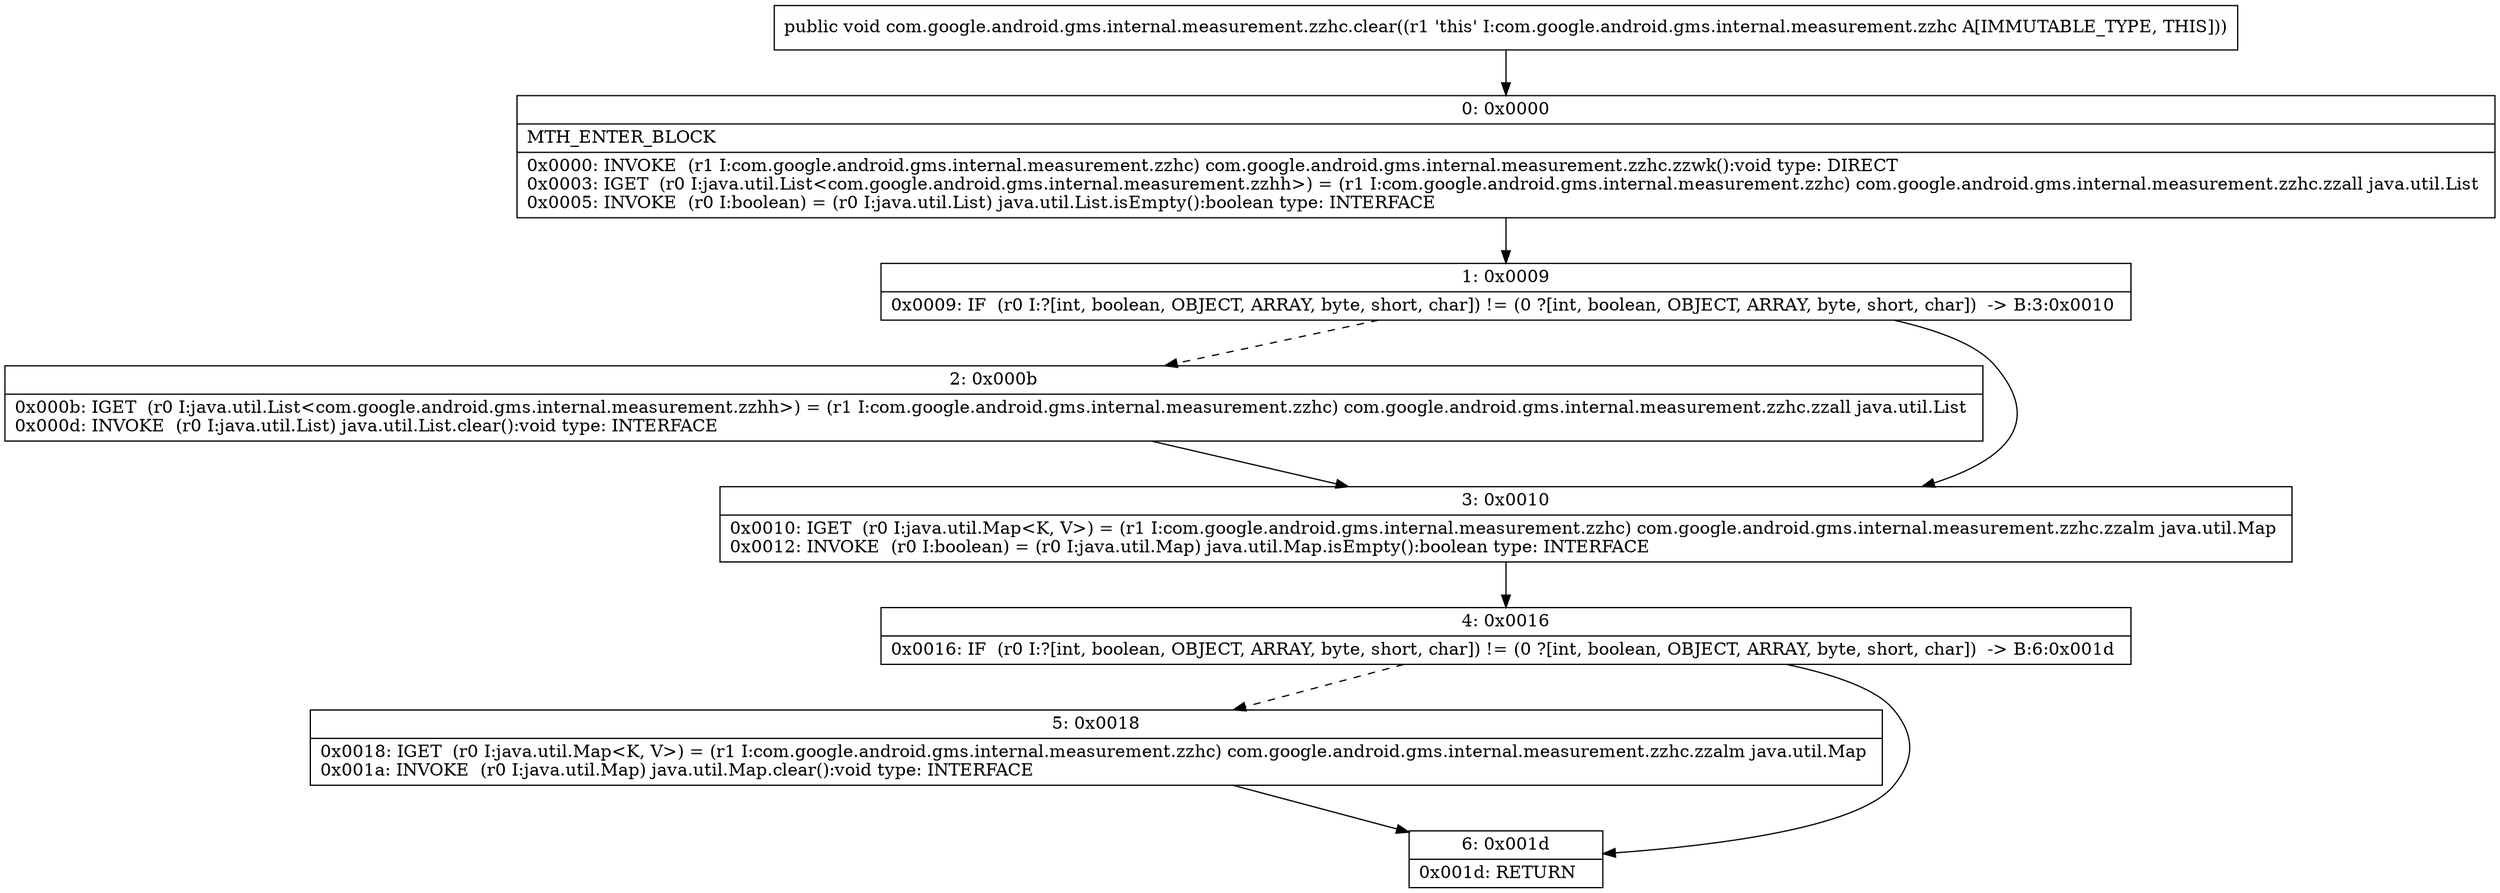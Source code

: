 digraph "CFG forcom.google.android.gms.internal.measurement.zzhc.clear()V" {
Node_0 [shape=record,label="{0\:\ 0x0000|MTH_ENTER_BLOCK\l|0x0000: INVOKE  (r1 I:com.google.android.gms.internal.measurement.zzhc) com.google.android.gms.internal.measurement.zzhc.zzwk():void type: DIRECT \l0x0003: IGET  (r0 I:java.util.List\<com.google.android.gms.internal.measurement.zzhh\>) = (r1 I:com.google.android.gms.internal.measurement.zzhc) com.google.android.gms.internal.measurement.zzhc.zzall java.util.List \l0x0005: INVOKE  (r0 I:boolean) = (r0 I:java.util.List) java.util.List.isEmpty():boolean type: INTERFACE \l}"];
Node_1 [shape=record,label="{1\:\ 0x0009|0x0009: IF  (r0 I:?[int, boolean, OBJECT, ARRAY, byte, short, char]) != (0 ?[int, boolean, OBJECT, ARRAY, byte, short, char])  \-\> B:3:0x0010 \l}"];
Node_2 [shape=record,label="{2\:\ 0x000b|0x000b: IGET  (r0 I:java.util.List\<com.google.android.gms.internal.measurement.zzhh\>) = (r1 I:com.google.android.gms.internal.measurement.zzhc) com.google.android.gms.internal.measurement.zzhc.zzall java.util.List \l0x000d: INVOKE  (r0 I:java.util.List) java.util.List.clear():void type: INTERFACE \l}"];
Node_3 [shape=record,label="{3\:\ 0x0010|0x0010: IGET  (r0 I:java.util.Map\<K, V\>) = (r1 I:com.google.android.gms.internal.measurement.zzhc) com.google.android.gms.internal.measurement.zzhc.zzalm java.util.Map \l0x0012: INVOKE  (r0 I:boolean) = (r0 I:java.util.Map) java.util.Map.isEmpty():boolean type: INTERFACE \l}"];
Node_4 [shape=record,label="{4\:\ 0x0016|0x0016: IF  (r0 I:?[int, boolean, OBJECT, ARRAY, byte, short, char]) != (0 ?[int, boolean, OBJECT, ARRAY, byte, short, char])  \-\> B:6:0x001d \l}"];
Node_5 [shape=record,label="{5\:\ 0x0018|0x0018: IGET  (r0 I:java.util.Map\<K, V\>) = (r1 I:com.google.android.gms.internal.measurement.zzhc) com.google.android.gms.internal.measurement.zzhc.zzalm java.util.Map \l0x001a: INVOKE  (r0 I:java.util.Map) java.util.Map.clear():void type: INTERFACE \l}"];
Node_6 [shape=record,label="{6\:\ 0x001d|0x001d: RETURN   \l}"];
MethodNode[shape=record,label="{public void com.google.android.gms.internal.measurement.zzhc.clear((r1 'this' I:com.google.android.gms.internal.measurement.zzhc A[IMMUTABLE_TYPE, THIS])) }"];
MethodNode -> Node_0;
Node_0 -> Node_1;
Node_1 -> Node_2[style=dashed];
Node_1 -> Node_3;
Node_2 -> Node_3;
Node_3 -> Node_4;
Node_4 -> Node_5[style=dashed];
Node_4 -> Node_6;
Node_5 -> Node_6;
}

